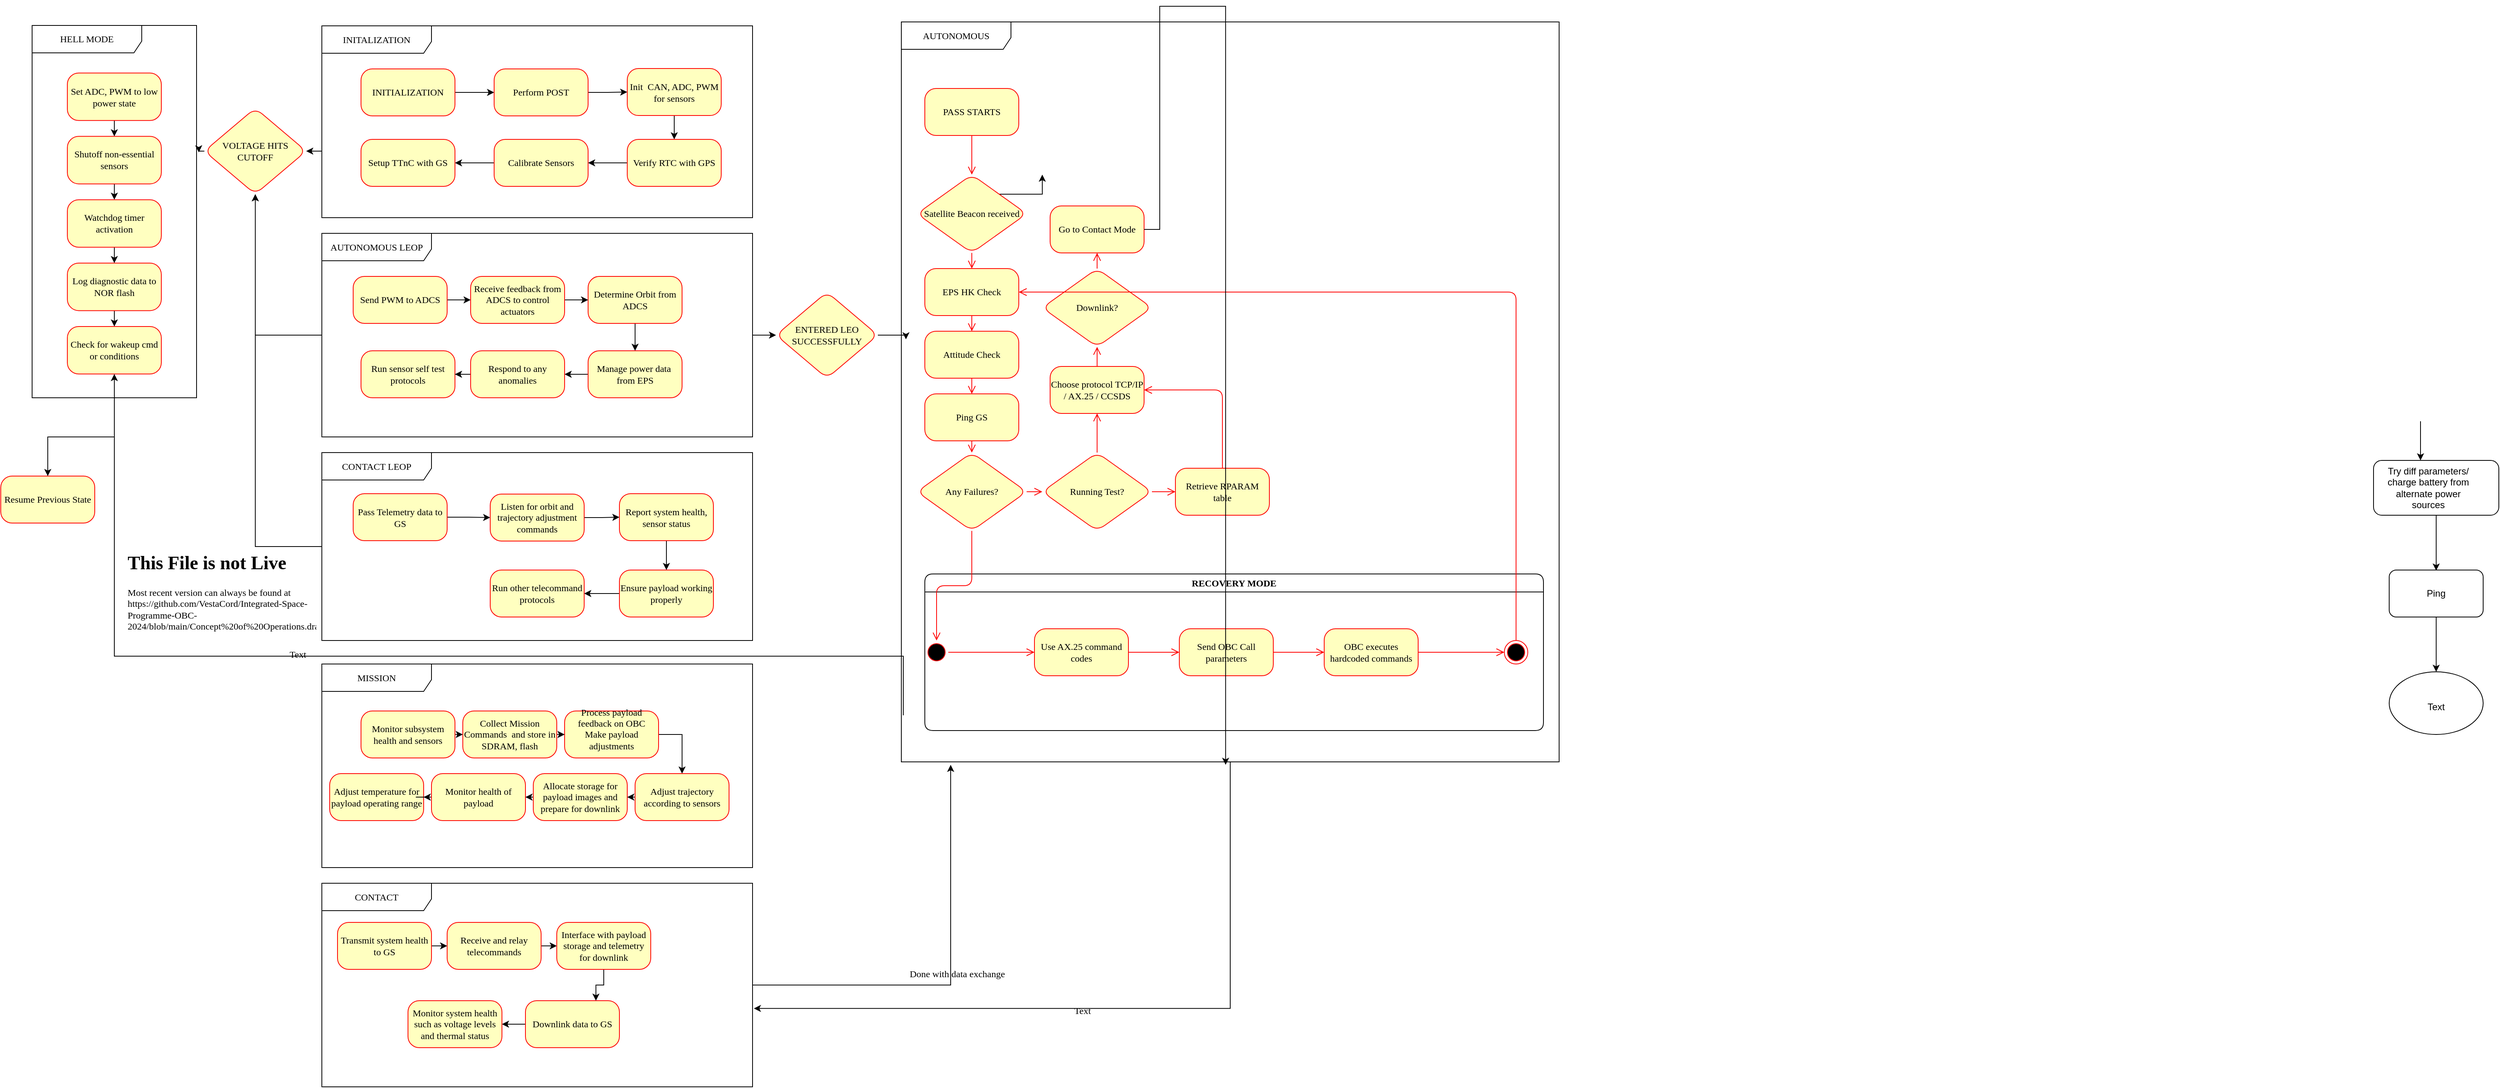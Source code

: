<mxfile version="25.0.3">
  <diagram name="Page-1" id="58cdce13-f638-feb5-8d6f-7d28b1aa9fa0">
    <mxGraphModel dx="4524" dy="1488" grid="1" gridSize="10" guides="1" tooltips="1" connect="1" arrows="1" fold="1" page="1" pageScale="1" pageWidth="1100" pageHeight="850" background="none" math="0" shadow="0">
      <root>
        <mxCell id="0" />
        <mxCell id="1" parent="0" />
        <mxCell id="fZ8Ad-nDp0P5AW8LzXRF-135" value="AUTONOMOUS LEOP" style="shape=umlFrame;whiteSpace=wrap;html=1;rounded=1;shadow=0;comic=0;labelBackgroundColor=none;strokeWidth=1;fontFamily=Verdana;fontSize=12;align=center;width=140;height=35;movable=1;resizable=1;rotatable=1;deletable=1;editable=1;locked=0;connectable=1;" vertex="1" parent="1">
          <mxGeometry x="-1060" y="310" width="550" height="260" as="geometry" />
        </mxCell>
        <mxCell id="h5QWH49wDcvbs4DOVRUF-24" value="" style="endArrow=classic;html=1;rounded=0;exitX=0.5;exitY=1;exitDx=0;exitDy=0;" parent="1" edge="1">
          <mxGeometry width="50" height="50" relative="1" as="geometry">
            <mxPoint x="1620" y="550" as="sourcePoint" />
            <mxPoint x="1620" y="600" as="targetPoint" />
          </mxGeometry>
        </mxCell>
        <mxCell id="h5QWH49wDcvbs4DOVRUF-25" value="" style="rounded=1;whiteSpace=wrap;html=1;" parent="1" vertex="1">
          <mxGeometry x="1560" y="600" width="160" height="70" as="geometry" />
        </mxCell>
        <mxCell id="h5QWH49wDcvbs4DOVRUF-26" value="Try diff parameters/ charge battery from alternate power sources" style="text;html=1;align=center;verticalAlign=middle;whiteSpace=wrap;rounded=0;" parent="1" vertex="1">
          <mxGeometry x="1570" y="620" width="120" height="30" as="geometry" />
        </mxCell>
        <mxCell id="h5QWH49wDcvbs4DOVRUF-27" value="" style="endArrow=classic;html=1;rounded=0;" parent="1" source="h5QWH49wDcvbs4DOVRUF-25" edge="1">
          <mxGeometry width="50" height="50" relative="1" as="geometry">
            <mxPoint x="1640" y="720" as="sourcePoint" />
            <mxPoint x="1640" y="740.711" as="targetPoint" />
          </mxGeometry>
        </mxCell>
        <mxCell id="h5QWH49wDcvbs4DOVRUF-28" value="" style="rounded=1;whiteSpace=wrap;html=1;" parent="1" vertex="1">
          <mxGeometry x="1580" y="740" width="120" height="60" as="geometry" />
        </mxCell>
        <mxCell id="h5QWH49wDcvbs4DOVRUF-29" value="Ping" style="text;html=1;align=center;verticalAlign=middle;whiteSpace=wrap;rounded=0;" parent="1" vertex="1">
          <mxGeometry x="1610" y="755" width="60" height="30" as="geometry" />
        </mxCell>
        <mxCell id="h5QWH49wDcvbs4DOVRUF-30" value="" style="endArrow=classic;html=1;rounded=0;exitX=0.5;exitY=1;exitDx=0;exitDy=0;" parent="1" source="h5QWH49wDcvbs4DOVRUF-28" edge="1">
          <mxGeometry width="50" height="50" relative="1" as="geometry">
            <mxPoint x="1620" y="870" as="sourcePoint" />
            <mxPoint x="1640" y="870" as="targetPoint" />
          </mxGeometry>
        </mxCell>
        <mxCell id="h5QWH49wDcvbs4DOVRUF-31" value="" style="ellipse;whiteSpace=wrap;html=1;" parent="1" vertex="1">
          <mxGeometry x="1580" y="870" width="120" height="80" as="geometry" />
        </mxCell>
        <mxCell id="h5QWH49wDcvbs4DOVRUF-32" value="Text" style="text;html=1;align=center;verticalAlign=middle;whiteSpace=wrap;rounded=0;" parent="1" vertex="1">
          <mxGeometry x="1610" y="900" width="60" height="30" as="geometry" />
        </mxCell>
        <mxCell id="WgPyda2361uFBX1S1SH9-40" value="&lt;h1 style=&quot;margin-top: 0px;&quot;&gt;This File is not Live&lt;br&gt;&lt;/h1&gt;&lt;p&gt;Most recent version can always be found at https://github.com/VestaCord/Integrated-Space-Programme-OBC-2024/blob/main/Concept%20of%20Operations.drawio&lt;/p&gt;&lt;p&gt;&lt;br&gt;&lt;/p&gt;" style="text;html=1;whiteSpace=wrap;overflow=hidden;rounded=0;fontFamily=Verdana;fontSize=12;fontColor=default;labelBackgroundColor=none;" parent="1" vertex="1">
          <mxGeometry x="-1310" y="710" width="242.56" height="120" as="geometry" />
        </mxCell>
        <mxCell id="fZ8Ad-nDp0P5AW8LzXRF-4" value="Run sensor self test protocols" style="whiteSpace=wrap;rounded=1;fillColor=#ffffc0;strokeColor=#ff0000;shadow=0;fontColor=#000000;fontStyle=0;comic=0;align=center;verticalAlign=middle;arcSize=24;fontFamily=Verdana;fontSize=12;labelBackgroundColor=none;" vertex="1" parent="1">
          <mxGeometry x="-1010" y="460" width="120" height="60" as="geometry" />
        </mxCell>
        <mxCell id="fZ8Ad-nDp0P5AW8LzXRF-221" style="edgeStyle=orthogonalEdgeStyle;rounded=0;orthogonalLoop=1;jettySize=auto;html=1;exitX=1;exitY=0.5;exitDx=0;exitDy=0;entryX=0;entryY=0.5;entryDx=0;entryDy=0;fontFamily=Verdana;fontSize=12;fontColor=#000000;labelBackgroundColor=none;" edge="1" parent="1" source="fZ8Ad-nDp0P5AW8LzXRF-5" target="fZ8Ad-nDp0P5AW8LzXRF-29">
          <mxGeometry relative="1" as="geometry" />
        </mxCell>
        <mxCell id="fZ8Ad-nDp0P5AW8LzXRF-5" value="Send PWM to ADCS" style="whiteSpace=wrap;rounded=1;fillColor=#ffffc0;strokeColor=#ff0000;shadow=0;fontColor=#000000;fontStyle=0;comic=0;align=center;verticalAlign=middle;arcSize=24;fontFamily=Verdana;fontSize=12;labelBackgroundColor=none;" vertex="1" parent="1">
          <mxGeometry x="-1020" y="365" width="120" height="60" as="geometry" />
        </mxCell>
        <mxCell id="fZ8Ad-nDp0P5AW8LzXRF-223" style="edgeStyle=orthogonalEdgeStyle;rounded=0;orthogonalLoop=1;jettySize=auto;html=1;exitX=0.5;exitY=1;exitDx=0;exitDy=0;entryX=0.5;entryY=0;entryDx=0;entryDy=0;fontFamily=Verdana;fontSize=12;fontColor=#000000;labelBackgroundColor=none;" edge="1" parent="1" source="fZ8Ad-nDp0P5AW8LzXRF-7" target="fZ8Ad-nDp0P5AW8LzXRF-8">
          <mxGeometry relative="1" as="geometry" />
        </mxCell>
        <mxCell id="fZ8Ad-nDp0P5AW8LzXRF-7" value="Determine Orbit from ADCS" style="whiteSpace=wrap;rounded=1;fillColor=#ffffc0;strokeColor=#ff0000;shadow=0;fontColor=#000000;fontStyle=0;comic=0;align=center;verticalAlign=middle;arcSize=24;fontFamily=Verdana;fontSize=12;labelBackgroundColor=none;" vertex="1" parent="1">
          <mxGeometry x="-720.0" y="365" width="120" height="60" as="geometry" />
        </mxCell>
        <mxCell id="fZ8Ad-nDp0P5AW8LzXRF-224" style="edgeStyle=orthogonalEdgeStyle;rounded=0;orthogonalLoop=1;jettySize=auto;html=1;exitX=0;exitY=0.5;exitDx=0;exitDy=0;entryX=1;entryY=0.5;entryDx=0;entryDy=0;fontFamily=Verdana;fontSize=12;fontColor=#000000;labelBackgroundColor=none;" edge="1" parent="1" source="fZ8Ad-nDp0P5AW8LzXRF-8" target="fZ8Ad-nDp0P5AW8LzXRF-31">
          <mxGeometry relative="1" as="geometry" />
        </mxCell>
        <mxCell id="fZ8Ad-nDp0P5AW8LzXRF-8" value="Manage power data  from EPS" style="whiteSpace=wrap;rounded=1;fillColor=#ffffc0;strokeColor=#ff0000;shadow=0;fontColor=#000000;fontStyle=0;comic=0;align=center;verticalAlign=middle;arcSize=24;fontFamily=Verdana;fontSize=12;labelBackgroundColor=none;" vertex="1" parent="1">
          <mxGeometry x="-720.0" y="460" width="120" height="60" as="geometry" />
        </mxCell>
        <mxCell id="fZ8Ad-nDp0P5AW8LzXRF-222" style="edgeStyle=orthogonalEdgeStyle;rounded=0;orthogonalLoop=1;jettySize=auto;html=1;exitX=1;exitY=0.5;exitDx=0;exitDy=0;entryX=0;entryY=0.5;entryDx=0;entryDy=0;fontFamily=Verdana;fontSize=12;fontColor=#000000;labelBackgroundColor=none;" edge="1" parent="1" source="fZ8Ad-nDp0P5AW8LzXRF-29" target="fZ8Ad-nDp0P5AW8LzXRF-7">
          <mxGeometry relative="1" as="geometry" />
        </mxCell>
        <mxCell id="fZ8Ad-nDp0P5AW8LzXRF-29" value="Receive feedback from ADCS to control actuators" style="whiteSpace=wrap;rounded=1;fillColor=#ffffc0;strokeColor=#ff0000;shadow=0;fontColor=#000000;fontStyle=0;comic=0;align=center;verticalAlign=middle;arcSize=24;fontFamily=Verdana;fontSize=12;labelBackgroundColor=none;" vertex="1" parent="1">
          <mxGeometry x="-870.0" y="365" width="120" height="60" as="geometry" />
        </mxCell>
        <mxCell id="fZ8Ad-nDp0P5AW8LzXRF-225" style="edgeStyle=orthogonalEdgeStyle;rounded=0;orthogonalLoop=1;jettySize=auto;html=1;exitX=0;exitY=0.5;exitDx=0;exitDy=0;fontFamily=Verdana;fontSize=12;fontColor=#000000;labelBackgroundColor=none;" edge="1" parent="1" source="fZ8Ad-nDp0P5AW8LzXRF-31" target="fZ8Ad-nDp0P5AW8LzXRF-4">
          <mxGeometry relative="1" as="geometry" />
        </mxCell>
        <mxCell id="fZ8Ad-nDp0P5AW8LzXRF-31" value="Respond to any anomalies" style="whiteSpace=wrap;rounded=1;fillColor=#ffffc0;strokeColor=#ff0000;shadow=0;fontColor=#000000;fontStyle=0;comic=0;align=center;verticalAlign=middle;arcSize=24;fontFamily=Verdana;fontSize=12;labelBackgroundColor=none;" vertex="1" parent="1">
          <mxGeometry x="-870" y="460" width="120" height="60" as="geometry" />
        </mxCell>
        <mxCell id="fZ8Ad-nDp0P5AW8LzXRF-111" value="" style="group" vertex="1" connectable="0" parent="1">
          <mxGeometry x="-1430" y="44.5" width="210" height="475.5" as="geometry" />
        </mxCell>
        <mxCell id="fZ8Ad-nDp0P5AW8LzXRF-101" value="HELL MODE" style="shape=umlFrame;whiteSpace=wrap;html=1;rounded=1;shadow=0;comic=0;labelBackgroundColor=none;strokeWidth=1;fontFamily=Verdana;fontSize=12;align=center;width=140;height=35;movable=1;resizable=1;rotatable=1;deletable=1;editable=1;locked=0;connectable=1;" vertex="1" parent="fZ8Ad-nDp0P5AW8LzXRF-111">
          <mxGeometry width="210" height="475.5" as="geometry" />
        </mxCell>
        <mxCell id="fZ8Ad-nDp0P5AW8LzXRF-107" style="edgeStyle=orthogonalEdgeStyle;rounded=0;orthogonalLoop=1;jettySize=auto;html=1;exitX=0.5;exitY=1;exitDx=0;exitDy=0;entryX=0.5;entryY=0;entryDx=0;entryDy=0;fontFamily=Verdana;fontSize=12;fontColor=#000000;labelBackgroundColor=none;" edge="1" parent="fZ8Ad-nDp0P5AW8LzXRF-111" source="fZ8Ad-nDp0P5AW8LzXRF-102" target="fZ8Ad-nDp0P5AW8LzXRF-103">
          <mxGeometry relative="1" as="geometry" />
        </mxCell>
        <mxCell id="fZ8Ad-nDp0P5AW8LzXRF-102" value="Set ADC, PWM to low power state" style="whiteSpace=wrap;rounded=1;fillColor=#ffffc0;strokeColor=#ff0000;shadow=0;fontColor=#000000;fontStyle=0;comic=0;align=center;verticalAlign=middle;arcSize=24;fontFamily=Verdana;fontSize=12;labelBackgroundColor=none;" vertex="1" parent="fZ8Ad-nDp0P5AW8LzXRF-111">
          <mxGeometry x="45.0" y="60.702" width="120" height="60.702" as="geometry" />
        </mxCell>
        <mxCell id="fZ8Ad-nDp0P5AW8LzXRF-108" style="edgeStyle=orthogonalEdgeStyle;rounded=0;orthogonalLoop=1;jettySize=auto;html=1;exitX=0.5;exitY=1;exitDx=0;exitDy=0;entryX=0.5;entryY=0;entryDx=0;entryDy=0;fontFamily=Verdana;fontSize=12;fontColor=#000000;labelBackgroundColor=none;" edge="1" parent="fZ8Ad-nDp0P5AW8LzXRF-111" source="fZ8Ad-nDp0P5AW8LzXRF-103" target="fZ8Ad-nDp0P5AW8LzXRF-104">
          <mxGeometry relative="1" as="geometry" />
        </mxCell>
        <mxCell id="fZ8Ad-nDp0P5AW8LzXRF-103" value="Shutoff non-essential sensors" style="whiteSpace=wrap;rounded=1;fillColor=#ffffc0;strokeColor=#ff0000;shadow=0;fontColor=#000000;fontStyle=0;comic=0;align=center;verticalAlign=middle;arcSize=24;fontFamily=Verdana;fontSize=12;labelBackgroundColor=none;" vertex="1" parent="fZ8Ad-nDp0P5AW8LzXRF-111">
          <mxGeometry x="45.0" y="141.638" width="120" height="60.702" as="geometry" />
        </mxCell>
        <mxCell id="fZ8Ad-nDp0P5AW8LzXRF-109" style="edgeStyle=orthogonalEdgeStyle;rounded=0;orthogonalLoop=1;jettySize=auto;html=1;exitX=0.5;exitY=1;exitDx=0;exitDy=0;entryX=0.5;entryY=0;entryDx=0;entryDy=0;fontFamily=Verdana;fontSize=12;fontColor=#000000;labelBackgroundColor=none;" edge="1" parent="fZ8Ad-nDp0P5AW8LzXRF-111" source="fZ8Ad-nDp0P5AW8LzXRF-104" target="fZ8Ad-nDp0P5AW8LzXRF-105">
          <mxGeometry relative="1" as="geometry" />
        </mxCell>
        <mxCell id="fZ8Ad-nDp0P5AW8LzXRF-104" value="Watchdog timer activation" style="whiteSpace=wrap;rounded=1;fillColor=#ffffc0;strokeColor=#ff0000;shadow=0;fontColor=#000000;fontStyle=0;comic=0;align=center;verticalAlign=middle;arcSize=24;fontFamily=Verdana;fontSize=12;labelBackgroundColor=none;" vertex="1" parent="fZ8Ad-nDp0P5AW8LzXRF-111">
          <mxGeometry x="45.0" y="222.574" width="120" height="60.702" as="geometry" />
        </mxCell>
        <mxCell id="fZ8Ad-nDp0P5AW8LzXRF-110" style="edgeStyle=orthogonalEdgeStyle;rounded=0;orthogonalLoop=1;jettySize=auto;html=1;exitX=0.5;exitY=1;exitDx=0;exitDy=0;entryX=0.5;entryY=0;entryDx=0;entryDy=0;fontFamily=Verdana;fontSize=12;fontColor=#000000;labelBackgroundColor=none;" edge="1" parent="fZ8Ad-nDp0P5AW8LzXRF-111" source="fZ8Ad-nDp0P5AW8LzXRF-105" target="fZ8Ad-nDp0P5AW8LzXRF-106">
          <mxGeometry relative="1" as="geometry" />
        </mxCell>
        <mxCell id="fZ8Ad-nDp0P5AW8LzXRF-105" value="Log diagnostic data to NOR flash" style="whiteSpace=wrap;rounded=1;fillColor=#ffffc0;strokeColor=#ff0000;shadow=0;fontColor=#000000;fontStyle=0;comic=0;align=center;verticalAlign=middle;arcSize=24;fontFamily=Verdana;fontSize=12;labelBackgroundColor=none;" vertex="1" parent="fZ8Ad-nDp0P5AW8LzXRF-111">
          <mxGeometry x="45" y="303.511" width="120" height="60.702" as="geometry" />
        </mxCell>
        <mxCell id="fZ8Ad-nDp0P5AW8LzXRF-106" value="Check for wakeup cmd or conditions" style="whiteSpace=wrap;rounded=1;fillColor=#ffffc0;strokeColor=#ff0000;shadow=0;fontColor=#000000;fontStyle=0;comic=0;align=center;verticalAlign=middle;arcSize=24;fontFamily=Verdana;fontSize=12;labelBackgroundColor=none;" vertex="1" parent="fZ8Ad-nDp0P5AW8LzXRF-111">
          <mxGeometry x="45" y="384.447" width="120" height="60.702" as="geometry" />
        </mxCell>
        <mxCell id="fZ8Ad-nDp0P5AW8LzXRF-141" style="edgeStyle=orthogonalEdgeStyle;rounded=0;orthogonalLoop=1;jettySize=auto;html=1;entryX=0.5;entryY=1;entryDx=0;entryDy=0;fontFamily=Verdana;fontSize=12;fontColor=#000000;labelBackgroundColor=none;" edge="1" parent="1" source="fZ8Ad-nDp0P5AW8LzXRF-135" target="fZ8Ad-nDp0P5AW8LzXRF-137">
          <mxGeometry relative="1" as="geometry" />
        </mxCell>
        <mxCell id="fZ8Ad-nDp0P5AW8LzXRF-158" style="edgeStyle=orthogonalEdgeStyle;rounded=0;orthogonalLoop=1;jettySize=auto;html=1;entryX=0;entryY=0.5;entryDx=0;entryDy=0;fontFamily=Verdana;fontSize=12;fontColor=#000000;labelBackgroundColor=none;" edge="1" parent="1" source="fZ8Ad-nDp0P5AW8LzXRF-135" target="fZ8Ad-nDp0P5AW8LzXRF-157">
          <mxGeometry relative="1" as="geometry" />
        </mxCell>
        <mxCell id="fZ8Ad-nDp0P5AW8LzXRF-136" value="" style="group" vertex="1" connectable="0" parent="1">
          <mxGeometry x="-1060" y="45" width="550" height="245" as="geometry" />
        </mxCell>
        <mxCell id="fZ8Ad-nDp0P5AW8LzXRF-88" style="edgeStyle=orthogonalEdgeStyle;rounded=0;orthogonalLoop=1;jettySize=auto;html=1;exitX=1;exitY=0.5;exitDx=0;exitDy=0;" edge="1" parent="fZ8Ad-nDp0P5AW8LzXRF-136" source="fZ8Ad-nDp0P5AW8LzXRF-87" target="fZ8Ad-nDp0P5AW8LzXRF-91">
          <mxGeometry relative="1" as="geometry">
            <mxPoint x="170" y="85" as="targetPoint" />
          </mxGeometry>
        </mxCell>
        <mxCell id="fZ8Ad-nDp0P5AW8LzXRF-87" value="INITIALIZATION" style="rounded=1;whiteSpace=wrap;html=1;arcSize=24;fillColor=#ffffc0;strokeColor=#ff0000;shadow=0;comic=0;labelBackgroundColor=none;fontFamily=Verdana;fontSize=12;fontColor=#000000;align=center;" vertex="1" parent="fZ8Ad-nDp0P5AW8LzXRF-136">
          <mxGeometry x="50" y="55" width="120" height="60" as="geometry" />
        </mxCell>
        <mxCell id="fZ8Ad-nDp0P5AW8LzXRF-92" style="edgeStyle=orthogonalEdgeStyle;rounded=0;orthogonalLoop=1;jettySize=auto;html=1;exitX=1;exitY=0.5;exitDx=0;exitDy=0;fontFamily=Verdana;fontSize=12;fontColor=#000000;labelBackgroundColor=none;" edge="1" parent="fZ8Ad-nDp0P5AW8LzXRF-136" source="fZ8Ad-nDp0P5AW8LzXRF-91" target="fZ8Ad-nDp0P5AW8LzXRF-93">
          <mxGeometry relative="1" as="geometry">
            <mxPoint x="450" y="84.538" as="targetPoint" />
          </mxGeometry>
        </mxCell>
        <mxCell id="fZ8Ad-nDp0P5AW8LzXRF-91" value="Perform POST" style="rounded=1;whiteSpace=wrap;html=1;shadow=0;comic=0;strokeColor=#ff0000;align=center;verticalAlign=middle;arcSize=24;fontFamily=Verdana;fontSize=12;fontColor=#000000;labelBackgroundColor=none;fillColor=#ffffc0;" vertex="1" parent="fZ8Ad-nDp0P5AW8LzXRF-136">
          <mxGeometry x="220" y="55" width="120" height="60" as="geometry" />
        </mxCell>
        <mxCell id="fZ8Ad-nDp0P5AW8LzXRF-94" style="edgeStyle=orthogonalEdgeStyle;rounded=0;orthogonalLoop=1;jettySize=auto;html=1;exitX=0.5;exitY=1;exitDx=0;exitDy=0;fontFamily=Verdana;fontSize=12;fontColor=#000000;labelBackgroundColor=none;" edge="1" parent="fZ8Ad-nDp0P5AW8LzXRF-136" source="fZ8Ad-nDp0P5AW8LzXRF-93" target="fZ8Ad-nDp0P5AW8LzXRF-95">
          <mxGeometry relative="1" as="geometry">
            <mxPoint x="450.615" y="145" as="targetPoint" />
          </mxGeometry>
        </mxCell>
        <mxCell id="fZ8Ad-nDp0P5AW8LzXRF-93" value="Init&amp;nbsp; CAN, ADC, PWM for sensors" style="rounded=1;whiteSpace=wrap;html=1;shadow=0;comic=0;strokeColor=#ff0000;align=center;verticalAlign=middle;arcSize=24;fontFamily=Verdana;fontSize=12;fontColor=#000000;labelBackgroundColor=none;fillColor=#ffffc0;" vertex="1" parent="fZ8Ad-nDp0P5AW8LzXRF-136">
          <mxGeometry x="390" y="54.538" width="120" height="60" as="geometry" />
        </mxCell>
        <mxCell id="fZ8Ad-nDp0P5AW8LzXRF-96" style="edgeStyle=orthogonalEdgeStyle;rounded=0;orthogonalLoop=1;jettySize=auto;html=1;exitX=0;exitY=0.5;exitDx=0;exitDy=0;fontFamily=Verdana;fontSize=12;fontColor=#000000;labelBackgroundColor=none;" edge="1" parent="fZ8Ad-nDp0P5AW8LzXRF-136" source="fZ8Ad-nDp0P5AW8LzXRF-95" target="fZ8Ad-nDp0P5AW8LzXRF-97">
          <mxGeometry relative="1" as="geometry">
            <mxPoint x="350" y="175.308" as="targetPoint" />
          </mxGeometry>
        </mxCell>
        <mxCell id="fZ8Ad-nDp0P5AW8LzXRF-95" value="Verify RTC with GPS" style="rounded=1;whiteSpace=wrap;html=1;shadow=0;comic=0;strokeColor=#ff0000;align=center;verticalAlign=middle;arcSize=24;fontFamily=Verdana;fontSize=12;fontColor=#000000;labelBackgroundColor=none;fillColor=#ffffc0;" vertex="1" parent="fZ8Ad-nDp0P5AW8LzXRF-136">
          <mxGeometry x="389.995" y="145" width="120" height="60" as="geometry" />
        </mxCell>
        <mxCell id="fZ8Ad-nDp0P5AW8LzXRF-98" style="edgeStyle=orthogonalEdgeStyle;rounded=0;orthogonalLoop=1;jettySize=auto;html=1;exitX=0;exitY=0.5;exitDx=0;exitDy=0;fontFamily=Verdana;fontSize=12;fontColor=#000000;labelBackgroundColor=none;" edge="1" parent="fZ8Ad-nDp0P5AW8LzXRF-136" source="fZ8Ad-nDp0P5AW8LzXRF-97" target="fZ8Ad-nDp0P5AW8LzXRF-99">
          <mxGeometry relative="1" as="geometry">
            <mxPoint x="150" y="175.308" as="targetPoint" />
          </mxGeometry>
        </mxCell>
        <mxCell id="fZ8Ad-nDp0P5AW8LzXRF-97" value="Calibrate Sensors" style="rounded=1;whiteSpace=wrap;html=1;shadow=0;comic=0;strokeColor=#ff0000;align=center;verticalAlign=middle;arcSize=24;fontFamily=Verdana;fontSize=12;fontColor=#000000;labelBackgroundColor=none;fillColor=#ffffc0;" vertex="1" parent="fZ8Ad-nDp0P5AW8LzXRF-136">
          <mxGeometry x="220" y="144.998" width="120" height="60" as="geometry" />
        </mxCell>
        <mxCell id="fZ8Ad-nDp0P5AW8LzXRF-99" value="Setup TTnC with GS" style="rounded=1;whiteSpace=wrap;html=1;shadow=0;comic=0;strokeColor=#ff0000;align=center;verticalAlign=middle;arcSize=24;fontFamily=Verdana;fontSize=12;fontColor=#000000;labelBackgroundColor=none;fillColor=#ffffc0;" vertex="1" parent="fZ8Ad-nDp0P5AW8LzXRF-136">
          <mxGeometry x="50" y="144.998" width="120" height="60" as="geometry" />
        </mxCell>
        <mxCell id="fZ8Ad-nDp0P5AW8LzXRF-134" value="INITALIZATION" style="shape=umlFrame;whiteSpace=wrap;html=1;rounded=1;shadow=0;comic=0;labelBackgroundColor=none;strokeWidth=1;fontFamily=Verdana;fontSize=12;align=center;width=140;height=35;movable=1;resizable=1;rotatable=1;deletable=1;editable=1;locked=0;connectable=1;" vertex="1" parent="fZ8Ad-nDp0P5AW8LzXRF-136">
          <mxGeometry width="550" height="245" as="geometry" />
        </mxCell>
        <mxCell id="fZ8Ad-nDp0P5AW8LzXRF-137" value="VOLTAGE HITS CUTOFF" style="rhombus;whiteSpace=wrap;html=1;rounded=1;shadow=0;comic=0;strokeColor=#ff0000;align=center;verticalAlign=middle;arcSize=24;fontFamily=Verdana;fontSize=12;fontColor=#000000;labelBackgroundColor=none;fillColor=#ffffc0;" vertex="1" parent="1">
          <mxGeometry x="-1210" y="150" width="130" height="110" as="geometry" />
        </mxCell>
        <mxCell id="fZ8Ad-nDp0P5AW8LzXRF-138" style="edgeStyle=orthogonalEdgeStyle;rounded=0;orthogonalLoop=1;jettySize=auto;html=1;exitX=0;exitY=0.5;exitDx=0;exitDy=0;entryX=1.014;entryY=0.341;entryDx=0;entryDy=0;entryPerimeter=0;fontFamily=Verdana;fontSize=12;fontColor=#000000;labelBackgroundColor=none;" edge="1" parent="1" source="fZ8Ad-nDp0P5AW8LzXRF-137" target="fZ8Ad-nDp0P5AW8LzXRF-101">
          <mxGeometry relative="1" as="geometry" />
        </mxCell>
        <mxCell id="fZ8Ad-nDp0P5AW8LzXRF-139" style="edgeStyle=orthogonalEdgeStyle;rounded=0;orthogonalLoop=1;jettySize=auto;html=1;exitX=1;exitY=0.5;exitDx=0;exitDy=0;entryX=0;entryY=0.659;entryDx=0;entryDy=0;entryPerimeter=0;fontFamily=Verdana;fontSize=12;fontColor=#000000;labelBackgroundColor=none;startArrow=classic;startFill=1;endArrow=none;endFill=0;" edge="1" parent="1" source="fZ8Ad-nDp0P5AW8LzXRF-137" target="fZ8Ad-nDp0P5AW8LzXRF-134">
          <mxGeometry relative="1" as="geometry" />
        </mxCell>
        <mxCell id="fZ8Ad-nDp0P5AW8LzXRF-143" style="edgeStyle=orthogonalEdgeStyle;rounded=0;orthogonalLoop=1;jettySize=auto;html=1;entryX=0.5;entryY=1;entryDx=0;entryDy=0;fontFamily=Verdana;fontSize=12;fontColor=#000000;labelBackgroundColor=none;" edge="1" parent="1" source="fZ8Ad-nDp0P5AW8LzXRF-144" target="fZ8Ad-nDp0P5AW8LzXRF-137">
          <mxGeometry relative="1" as="geometry">
            <mxPoint x="-1145" y="480" as="targetPoint" />
          </mxGeometry>
        </mxCell>
        <mxCell id="fZ8Ad-nDp0P5AW8LzXRF-154" value="" style="group" vertex="1" connectable="0" parent="1">
          <mxGeometry x="-1060" y="590" width="550" height="240" as="geometry" />
        </mxCell>
        <mxCell id="fZ8Ad-nDp0P5AW8LzXRF-144" value="CONTACT LEOP" style="shape=umlFrame;whiteSpace=wrap;html=1;rounded=1;shadow=0;comic=0;labelBackgroundColor=none;strokeWidth=1;fontFamily=Verdana;fontSize=12;align=center;width=140;height=35;movable=1;resizable=1;rotatable=1;deletable=1;editable=1;locked=0;connectable=1;" vertex="1" parent="fZ8Ad-nDp0P5AW8LzXRF-154">
          <mxGeometry width="550" height="240" as="geometry" />
        </mxCell>
        <mxCell id="fZ8Ad-nDp0P5AW8LzXRF-150" style="edgeStyle=orthogonalEdgeStyle;rounded=0;orthogonalLoop=1;jettySize=auto;html=1;exitX=1;exitY=0.5;exitDx=0;exitDy=0;entryX=0;entryY=0.5;entryDx=0;entryDy=0;fontFamily=Verdana;fontSize=12;fontColor=#000000;labelBackgroundColor=none;" edge="1" parent="fZ8Ad-nDp0P5AW8LzXRF-154" source="fZ8Ad-nDp0P5AW8LzXRF-145" target="fZ8Ad-nDp0P5AW8LzXRF-146">
          <mxGeometry relative="1" as="geometry" />
        </mxCell>
        <mxCell id="fZ8Ad-nDp0P5AW8LzXRF-145" value="Pass Telemetry data to GS" style="whiteSpace=wrap;rounded=1;fillColor=#ffffc0;strokeColor=#ff0000;shadow=0;fontColor=#000000;fontStyle=0;comic=0;align=center;verticalAlign=middle;arcSize=24;fontFamily=Verdana;fontSize=12;labelBackgroundColor=none;" vertex="1" parent="fZ8Ad-nDp0P5AW8LzXRF-154">
          <mxGeometry x="40.0" y="52.5" width="120" height="60" as="geometry" />
        </mxCell>
        <mxCell id="fZ8Ad-nDp0P5AW8LzXRF-151" style="edgeStyle=orthogonalEdgeStyle;rounded=0;orthogonalLoop=1;jettySize=auto;html=1;exitX=1;exitY=0.5;exitDx=0;exitDy=0;entryX=0;entryY=0.5;entryDx=0;entryDy=0;fontFamily=Verdana;fontSize=12;fontColor=#000000;labelBackgroundColor=none;" edge="1" parent="fZ8Ad-nDp0P5AW8LzXRF-154" source="fZ8Ad-nDp0P5AW8LzXRF-146" target="fZ8Ad-nDp0P5AW8LzXRF-147">
          <mxGeometry relative="1" as="geometry" />
        </mxCell>
        <mxCell id="fZ8Ad-nDp0P5AW8LzXRF-146" value="Listen for orbit and trajectory adjustment commands" style="whiteSpace=wrap;rounded=1;fillColor=#ffffc0;strokeColor=#ff0000;shadow=0;fontColor=#000000;fontStyle=0;comic=0;align=center;verticalAlign=middle;arcSize=24;fontFamily=Verdana;fontSize=12;labelBackgroundColor=none;" vertex="1" parent="fZ8Ad-nDp0P5AW8LzXRF-154">
          <mxGeometry x="215.0" y="53" width="120" height="60" as="geometry" />
        </mxCell>
        <mxCell id="fZ8Ad-nDp0P5AW8LzXRF-152" style="edgeStyle=orthogonalEdgeStyle;rounded=0;orthogonalLoop=1;jettySize=auto;html=1;exitX=0.5;exitY=1;exitDx=0;exitDy=0;entryX=0.5;entryY=0;entryDx=0;entryDy=0;fontFamily=Verdana;fontSize=12;fontColor=#000000;labelBackgroundColor=none;" edge="1" parent="fZ8Ad-nDp0P5AW8LzXRF-154" source="fZ8Ad-nDp0P5AW8LzXRF-147" target="fZ8Ad-nDp0P5AW8LzXRF-148">
          <mxGeometry relative="1" as="geometry" />
        </mxCell>
        <mxCell id="fZ8Ad-nDp0P5AW8LzXRF-147" value="Report system health, sensor status" style="whiteSpace=wrap;rounded=1;fillColor=#ffffc0;strokeColor=#ff0000;shadow=0;fontColor=#000000;fontStyle=0;comic=0;align=center;verticalAlign=middle;arcSize=24;fontFamily=Verdana;fontSize=12;labelBackgroundColor=none;" vertex="1" parent="fZ8Ad-nDp0P5AW8LzXRF-154">
          <mxGeometry x="380.0" y="52.5" width="120" height="60" as="geometry" />
        </mxCell>
        <mxCell id="fZ8Ad-nDp0P5AW8LzXRF-153" style="edgeStyle=orthogonalEdgeStyle;rounded=0;orthogonalLoop=1;jettySize=auto;html=1;exitX=0;exitY=0.5;exitDx=0;exitDy=0;entryX=1;entryY=0.5;entryDx=0;entryDy=0;fontFamily=Verdana;fontSize=12;fontColor=#000000;labelBackgroundColor=none;" edge="1" parent="fZ8Ad-nDp0P5AW8LzXRF-154" source="fZ8Ad-nDp0P5AW8LzXRF-148" target="fZ8Ad-nDp0P5AW8LzXRF-149">
          <mxGeometry relative="1" as="geometry" />
        </mxCell>
        <mxCell id="fZ8Ad-nDp0P5AW8LzXRF-148" value="Ensure payload working properly" style="whiteSpace=wrap;rounded=1;fillColor=#ffffc0;strokeColor=#ff0000;shadow=0;fontColor=#000000;fontStyle=0;comic=0;align=center;verticalAlign=middle;arcSize=24;fontFamily=Verdana;fontSize=12;labelBackgroundColor=none;" vertex="1" parent="fZ8Ad-nDp0P5AW8LzXRF-154">
          <mxGeometry x="380.0" y="150" width="120" height="60" as="geometry" />
        </mxCell>
        <mxCell id="fZ8Ad-nDp0P5AW8LzXRF-149" value="Run other telecommand protocols" style="whiteSpace=wrap;rounded=1;fillColor=#ffffc0;strokeColor=#ff0000;shadow=0;fontColor=#000000;fontStyle=0;comic=0;align=center;verticalAlign=middle;arcSize=24;fontFamily=Verdana;fontSize=12;labelBackgroundColor=none;" vertex="1" parent="fZ8Ad-nDp0P5AW8LzXRF-154">
          <mxGeometry x="215" y="150" width="120" height="60" as="geometry" />
        </mxCell>
        <mxCell id="fZ8Ad-nDp0P5AW8LzXRF-157" value="ENTERED LEO SUCCESSFULLY" style="rhombus;whiteSpace=wrap;html=1;rounded=1;shadow=0;comic=0;strokeColor=#ff0000;align=center;verticalAlign=middle;arcSize=24;fontFamily=Verdana;fontSize=12;fontColor=#000000;labelBackgroundColor=none;fillColor=#ffffc0;" vertex="1" parent="1">
          <mxGeometry x="-480" y="385" width="130" height="110" as="geometry" />
        </mxCell>
        <mxCell id="fZ8Ad-nDp0P5AW8LzXRF-159" value="" style="group" vertex="1" connectable="0" parent="1">
          <mxGeometry x="-320" y="40" width="840" height="945" as="geometry" />
        </mxCell>
        <mxCell id="2a3bc250acf0617d-8" value="AUTONOMOUS" style="shape=umlFrame;whiteSpace=wrap;html=1;rounded=1;shadow=0;comic=0;labelBackgroundColor=none;strokeWidth=1;fontFamily=Verdana;fontSize=12;align=center;width=140;height=35;movable=1;resizable=1;rotatable=1;deletable=1;editable=1;locked=0;connectable=1;" parent="fZ8Ad-nDp0P5AW8LzXRF-159" vertex="1">
          <mxGeometry width="840" height="945" as="geometry" />
        </mxCell>
        <mxCell id="2a3bc250acf0617d-7" value="RECOVERY MODE" style="swimlane;whiteSpace=wrap;html=1;rounded=1;shadow=0;comic=0;labelBackgroundColor=none;strokeWidth=1;fontFamily=Verdana;fontSize=12;align=center;" parent="fZ8Ad-nDp0P5AW8LzXRF-159" vertex="1">
          <mxGeometry x="30" y="705" width="790" height="200" as="geometry" />
        </mxCell>
        <mxCell id="3cde6dad864a17aa-10" style="edgeStyle=elbowEdgeStyle;html=1;labelBackgroundColor=none;endArrow=open;endSize=8;strokeColor=#ff0000;fontFamily=Verdana;fontSize=12;align=left;" parent="2a3bc250acf0617d-7" source="382b91b5511bd0f7-8" target="3cde6dad864a17aa-1" edge="1">
          <mxGeometry relative="1" as="geometry" />
        </mxCell>
        <mxCell id="382b91b5511bd0f7-8" value="Use AX.25 command codes" style="rounded=1;whiteSpace=wrap;html=1;arcSize=24;fillColor=#ffffc0;strokeColor=#ff0000;shadow=0;comic=0;labelBackgroundColor=none;fontFamily=Verdana;fontSize=12;fontColor=#000000;align=center;" parent="2a3bc250acf0617d-7" vertex="1">
          <mxGeometry x="140" y="70" width="120" height="60" as="geometry" />
        </mxCell>
        <mxCell id="24f968d109e7d6b4-3" value="" style="ellipse;html=1;shape=endState;fillColor=#000000;strokeColor=#ff0000;rounded=1;shadow=0;comic=0;labelBackgroundColor=none;fontFamily=Verdana;fontSize=12;fontColor=#000000;align=center;" parent="2a3bc250acf0617d-7" vertex="1">
          <mxGeometry x="740" y="85" width="30" height="30" as="geometry" />
        </mxCell>
        <mxCell id="3cde6dad864a17aa-9" style="edgeStyle=elbowEdgeStyle;html=1;labelBackgroundColor=none;endArrow=open;endSize=8;strokeColor=#ff0000;fontFamily=Verdana;fontSize=12;align=left;" parent="2a3bc250acf0617d-7" source="2a3bc250acf0617d-3" target="382b91b5511bd0f7-8" edge="1">
          <mxGeometry relative="1" as="geometry" />
        </mxCell>
        <mxCell id="2a3bc250acf0617d-3" value="" style="ellipse;html=1;shape=startState;fillColor=#000000;strokeColor=#ff0000;rounded=1;shadow=0;comic=0;labelBackgroundColor=none;fontFamily=Verdana;fontSize=12;fontColor=#000000;align=center;direction=south;" parent="2a3bc250acf0617d-7" vertex="1">
          <mxGeometry y="85" width="30" height="30" as="geometry" />
        </mxCell>
        <mxCell id="3cde6dad864a17aa-11" style="edgeStyle=elbowEdgeStyle;html=1;labelBackgroundColor=none;endArrow=open;endSize=8;strokeColor=#ff0000;fontFamily=Verdana;fontSize=12;align=left;" parent="2a3bc250acf0617d-7" source="3cde6dad864a17aa-1" target="3cde6dad864a17aa-2" edge="1">
          <mxGeometry relative="1" as="geometry" />
        </mxCell>
        <mxCell id="3cde6dad864a17aa-1" value="Send OBC Call parameters" style="rounded=1;whiteSpace=wrap;html=1;arcSize=24;fillColor=#ffffc0;strokeColor=#ff0000;shadow=0;comic=0;labelBackgroundColor=none;fontFamily=Verdana;fontSize=12;fontColor=#000000;align=center;" parent="2a3bc250acf0617d-7" vertex="1">
          <mxGeometry x="325" y="70" width="120" height="60" as="geometry" />
        </mxCell>
        <mxCell id="3cde6dad864a17aa-12" style="edgeStyle=elbowEdgeStyle;html=1;labelBackgroundColor=none;endArrow=open;endSize=8;strokeColor=#ff0000;fontFamily=Verdana;fontSize=12;align=left;" parent="2a3bc250acf0617d-7" source="3cde6dad864a17aa-2" target="24f968d109e7d6b4-3" edge="1">
          <mxGeometry relative="1" as="geometry" />
        </mxCell>
        <mxCell id="3cde6dad864a17aa-2" value="OBC executes hardcoded commands" style="rounded=1;whiteSpace=wrap;html=1;arcSize=24;fillColor=#ffffc0;strokeColor=#ff0000;shadow=0;comic=0;labelBackgroundColor=none;fontFamily=Verdana;fontSize=12;fontColor=#000000;align=center;" parent="2a3bc250acf0617d-7" vertex="1">
          <mxGeometry x="510" y="70" width="120" height="60" as="geometry" />
        </mxCell>
        <mxCell id="WgPyda2361uFBX1S1SH9-4" style="edgeStyle=orthogonalEdgeStyle;shape=connector;rounded=1;orthogonalLoop=1;jettySize=auto;html=1;exitX=0.5;exitY=1;exitDx=0;exitDy=0;strokeColor=#ff0000;align=left;verticalAlign=middle;fontFamily=Verdana;fontSize=12;fontColor=default;labelBackgroundColor=none;endArrow=open;endSize=8;entryX=0.5;entryY=0;entryDx=0;entryDy=0;" parent="fZ8Ad-nDp0P5AW8LzXRF-159" source="WgPyda2361uFBX1S1SH9-2" target="WgPyda2361uFBX1S1SH9-6" edge="1">
          <mxGeometry relative="1" as="geometry">
            <mxPoint x="90" y="187.5" as="targetPoint" />
          </mxGeometry>
        </mxCell>
        <mxCell id="WgPyda2361uFBX1S1SH9-2" value="PASS STARTS" style="rounded=1;whiteSpace=wrap;html=1;arcSize=24;fillColor=#ffffc0;strokeColor=#ff0000;shadow=0;comic=0;labelBackgroundColor=none;fontFamily=Verdana;fontSize=12;fontColor=#000000;align=center;" parent="fZ8Ad-nDp0P5AW8LzXRF-159" vertex="1">
          <mxGeometry x="30" y="85" width="120" height="60" as="geometry" />
        </mxCell>
        <mxCell id="WgPyda2361uFBX1S1SH9-5" value="" style="shape=image;imageAspect=0;aspect=fixed;verticalLabelPosition=bottom;verticalAlign=top;rounded=1;shadow=0;comic=0;strokeColor=#ff0000;align=center;arcSize=24;fontFamily=Verdana;fontSize=12;fontColor=default;labelBackgroundColor=none;fillColor=#ffffc0;image=https://i.pinimg.com/originals/16/78/bf/1678bfc0865b61693315d4c26120a6c4.jpg;" parent="fZ8Ad-nDp0P5AW8LzXRF-159" vertex="1">
          <mxGeometry x="180" y="48" width="205.12" height="147" as="geometry" />
        </mxCell>
        <mxCell id="WgPyda2361uFBX1S1SH9-11" style="edgeStyle=orthogonalEdgeStyle;shape=connector;rounded=1;orthogonalLoop=1;jettySize=auto;html=1;exitX=0.5;exitY=1;exitDx=0;exitDy=0;entryX=0.5;entryY=0;entryDx=0;entryDy=0;strokeColor=#ff0000;align=left;verticalAlign=middle;fontFamily=Verdana;fontSize=12;fontColor=default;labelBackgroundColor=none;endArrow=open;endSize=8;" parent="fZ8Ad-nDp0P5AW8LzXRF-159" source="WgPyda2361uFBX1S1SH9-6" target="WgPyda2361uFBX1S1SH9-10" edge="1">
          <mxGeometry relative="1" as="geometry" />
        </mxCell>
        <mxCell id="fZ8Ad-nDp0P5AW8LzXRF-156" style="edgeStyle=orthogonalEdgeStyle;rounded=0;orthogonalLoop=1;jettySize=auto;html=1;exitX=1;exitY=0;exitDx=0;exitDy=0;entryX=0;entryY=1;entryDx=0;entryDy=0;fontFamily=Verdana;fontSize=12;fontColor=#000000;labelBackgroundColor=none;" edge="1" parent="fZ8Ad-nDp0P5AW8LzXRF-159" source="WgPyda2361uFBX1S1SH9-6" target="WgPyda2361uFBX1S1SH9-5">
          <mxGeometry relative="1" as="geometry" />
        </mxCell>
        <mxCell id="WgPyda2361uFBX1S1SH9-6" value="Satellite Beacon received" style="rhombus;whiteSpace=wrap;html=1;rounded=1;shadow=0;comic=0;strokeColor=#ff0000;align=center;verticalAlign=middle;arcSize=24;fontFamily=Verdana;fontSize=12;fontColor=default;labelBackgroundColor=none;fillColor=#ffffc0;" parent="fZ8Ad-nDp0P5AW8LzXRF-159" vertex="1">
          <mxGeometry x="20" y="195" width="140" height="100" as="geometry" />
        </mxCell>
        <mxCell id="WgPyda2361uFBX1S1SH9-13" style="edgeStyle=orthogonalEdgeStyle;shape=connector;rounded=1;orthogonalLoop=1;jettySize=auto;html=1;exitX=0.5;exitY=1;exitDx=0;exitDy=0;entryX=0.5;entryY=0;entryDx=0;entryDy=0;strokeColor=#ff0000;align=left;verticalAlign=middle;fontFamily=Verdana;fontSize=12;fontColor=default;labelBackgroundColor=none;endArrow=open;endSize=8;" parent="fZ8Ad-nDp0P5AW8LzXRF-159" source="WgPyda2361uFBX1S1SH9-10" target="WgPyda2361uFBX1S1SH9-12" edge="1">
          <mxGeometry relative="1" as="geometry" />
        </mxCell>
        <mxCell id="WgPyda2361uFBX1S1SH9-10" value="EPS HK Check" style="rounded=1;whiteSpace=wrap;html=1;arcSize=24;fillColor=#ffffc0;strokeColor=#ff0000;shadow=0;comic=0;labelBackgroundColor=none;fontFamily=Verdana;fontSize=12;fontColor=#000000;align=center;" parent="fZ8Ad-nDp0P5AW8LzXRF-159" vertex="1">
          <mxGeometry x="30" y="315" width="120" height="60" as="geometry" />
        </mxCell>
        <mxCell id="WgPyda2361uFBX1S1SH9-15" style="edgeStyle=orthogonalEdgeStyle;shape=connector;rounded=1;orthogonalLoop=1;jettySize=auto;html=1;exitX=0.5;exitY=1;exitDx=0;exitDy=0;strokeColor=#ff0000;align=left;verticalAlign=middle;fontFamily=Verdana;fontSize=12;fontColor=default;labelBackgroundColor=none;endArrow=open;endSize=8;entryX=0.5;entryY=0;entryDx=0;entryDy=0;" parent="fZ8Ad-nDp0P5AW8LzXRF-159" source="WgPyda2361uFBX1S1SH9-12" target="WgPyda2361uFBX1S1SH9-16" edge="1">
          <mxGeometry relative="1" as="geometry">
            <mxPoint x="90" y="485" as="targetPoint" />
          </mxGeometry>
        </mxCell>
        <mxCell id="WgPyda2361uFBX1S1SH9-12" value="Attitude Check" style="rounded=1;whiteSpace=wrap;html=1;arcSize=24;fillColor=#ffffc0;strokeColor=#ff0000;shadow=0;comic=0;labelBackgroundColor=none;fontFamily=Verdana;fontSize=12;fontColor=#000000;align=center;" parent="fZ8Ad-nDp0P5AW8LzXRF-159" vertex="1">
          <mxGeometry x="30" y="395" width="120" height="60" as="geometry" />
        </mxCell>
        <mxCell id="WgPyda2361uFBX1S1SH9-22" style="edgeStyle=orthogonalEdgeStyle;shape=connector;rounded=1;orthogonalLoop=1;jettySize=auto;html=1;exitX=0.5;exitY=1;exitDx=0;exitDy=0;entryX=0.5;entryY=0;entryDx=0;entryDy=0;strokeColor=#ff0000;align=left;verticalAlign=middle;fontFamily=Verdana;fontSize=12;fontColor=default;labelBackgroundColor=none;endArrow=open;endSize=8;" parent="fZ8Ad-nDp0P5AW8LzXRF-159" source="WgPyda2361uFBX1S1SH9-16" target="WgPyda2361uFBX1S1SH9-24" edge="1">
          <mxGeometry relative="1" as="geometry">
            <mxPoint x="90" y="555" as="targetPoint" />
            <Array as="points" />
          </mxGeometry>
        </mxCell>
        <mxCell id="WgPyda2361uFBX1S1SH9-16" value="Ping GS" style="rounded=1;whiteSpace=wrap;html=1;arcSize=24;fillColor=#ffffc0;strokeColor=#ff0000;shadow=0;comic=0;labelBackgroundColor=none;fontFamily=Verdana;fontSize=12;fontColor=#000000;align=center;" parent="fZ8Ad-nDp0P5AW8LzXRF-159" vertex="1">
          <mxGeometry x="30" y="475" width="120" height="60" as="geometry" />
        </mxCell>
        <mxCell id="WgPyda2361uFBX1S1SH9-27" style="edgeStyle=orthogonalEdgeStyle;shape=connector;rounded=1;orthogonalLoop=1;jettySize=auto;html=1;exitX=1;exitY=0.5;exitDx=0;exitDy=0;entryX=0;entryY=0.5;entryDx=0;entryDy=0;strokeColor=#ff0000;align=left;verticalAlign=middle;fontFamily=Verdana;fontSize=12;fontColor=default;labelBackgroundColor=none;endArrow=open;endSize=8;" parent="fZ8Ad-nDp0P5AW8LzXRF-159" source="WgPyda2361uFBX1S1SH9-24" target="WgPyda2361uFBX1S1SH9-28" edge="1">
          <mxGeometry relative="1" as="geometry">
            <mxPoint x="190" y="600" as="targetPoint" />
          </mxGeometry>
        </mxCell>
        <mxCell id="WgPyda2361uFBX1S1SH9-38" style="edgeStyle=orthogonalEdgeStyle;shape=connector;rounded=1;orthogonalLoop=1;jettySize=auto;html=1;exitX=0.5;exitY=1;exitDx=0;exitDy=0;entryX=0;entryY=0.5;entryDx=0;entryDy=0;strokeColor=#ff0000;align=left;verticalAlign=middle;fontFamily=Verdana;fontSize=12;fontColor=default;labelBackgroundColor=none;endArrow=open;endSize=8;" parent="fZ8Ad-nDp0P5AW8LzXRF-159" source="WgPyda2361uFBX1S1SH9-24" target="2a3bc250acf0617d-3" edge="1">
          <mxGeometry relative="1" as="geometry" />
        </mxCell>
        <mxCell id="WgPyda2361uFBX1S1SH9-24" value="Any Failures?" style="rhombus;whiteSpace=wrap;html=1;rounded=1;shadow=0;comic=0;strokeColor=#ff0000;align=center;verticalAlign=middle;arcSize=24;fontFamily=Verdana;fontSize=12;fontColor=default;labelBackgroundColor=none;fillColor=#ffffc0;" parent="fZ8Ad-nDp0P5AW8LzXRF-159" vertex="1">
          <mxGeometry x="20" y="550" width="140" height="100" as="geometry" />
        </mxCell>
        <mxCell id="WgPyda2361uFBX1S1SH9-30" style="edgeStyle=orthogonalEdgeStyle;shape=connector;rounded=1;orthogonalLoop=1;jettySize=auto;html=1;exitX=1;exitY=0.5;exitDx=0;exitDy=0;entryX=0;entryY=0.5;entryDx=0;entryDy=0;strokeColor=#ff0000;align=left;verticalAlign=middle;fontFamily=Verdana;fontSize=12;fontColor=default;labelBackgroundColor=none;endArrow=open;endSize=8;" parent="fZ8Ad-nDp0P5AW8LzXRF-159" source="WgPyda2361uFBX1S1SH9-28" target="WgPyda2361uFBX1S1SH9-29" edge="1">
          <mxGeometry relative="1" as="geometry" />
        </mxCell>
        <mxCell id="WgPyda2361uFBX1S1SH9-32" style="edgeStyle=orthogonalEdgeStyle;shape=connector;rounded=1;orthogonalLoop=1;jettySize=auto;html=1;exitX=0.5;exitY=0;exitDx=0;exitDy=0;entryX=0.5;entryY=1;entryDx=0;entryDy=0;strokeColor=#ff0000;align=left;verticalAlign=middle;fontFamily=Verdana;fontSize=12;fontColor=default;labelBackgroundColor=none;endArrow=open;endSize=8;" parent="fZ8Ad-nDp0P5AW8LzXRF-159" source="WgPyda2361uFBX1S1SH9-28" target="WgPyda2361uFBX1S1SH9-31" edge="1">
          <mxGeometry relative="1" as="geometry" />
        </mxCell>
        <mxCell id="WgPyda2361uFBX1S1SH9-28" value="Running Test?" style="rhombus;whiteSpace=wrap;html=1;rounded=1;shadow=0;comic=0;strokeColor=#ff0000;align=center;verticalAlign=middle;arcSize=24;fontFamily=Verdana;fontSize=12;fontColor=default;labelBackgroundColor=none;fillColor=#ffffc0;" parent="fZ8Ad-nDp0P5AW8LzXRF-159" vertex="1">
          <mxGeometry x="180" y="550" width="140" height="100" as="geometry" />
        </mxCell>
        <mxCell id="WgPyda2361uFBX1S1SH9-33" style="edgeStyle=orthogonalEdgeStyle;shape=connector;rounded=1;orthogonalLoop=1;jettySize=auto;html=1;exitX=0.5;exitY=0;exitDx=0;exitDy=0;entryX=1;entryY=0.5;entryDx=0;entryDy=0;strokeColor=#ff0000;align=left;verticalAlign=middle;fontFamily=Verdana;fontSize=12;fontColor=default;labelBackgroundColor=none;endArrow=open;endSize=8;" parent="fZ8Ad-nDp0P5AW8LzXRF-159" source="WgPyda2361uFBX1S1SH9-29" target="WgPyda2361uFBX1S1SH9-31" edge="1">
          <mxGeometry relative="1" as="geometry" />
        </mxCell>
        <mxCell id="WgPyda2361uFBX1S1SH9-29" value="Retrieve RPARAM table" style="rounded=1;whiteSpace=wrap;html=1;arcSize=24;fillColor=#ffffc0;strokeColor=#ff0000;shadow=0;comic=0;labelBackgroundColor=none;fontFamily=Verdana;fontSize=12;fontColor=#000000;align=center;" parent="fZ8Ad-nDp0P5AW8LzXRF-159" vertex="1">
          <mxGeometry x="350" y="570" width="120" height="60" as="geometry" />
        </mxCell>
        <mxCell id="WgPyda2361uFBX1S1SH9-35" style="edgeStyle=orthogonalEdgeStyle;shape=connector;rounded=1;orthogonalLoop=1;jettySize=auto;html=1;exitX=0.5;exitY=0;exitDx=0;exitDy=0;entryX=0.5;entryY=1;entryDx=0;entryDy=0;strokeColor=#ff0000;align=left;verticalAlign=middle;fontFamily=Verdana;fontSize=12;fontColor=default;labelBackgroundColor=none;endArrow=open;endSize=8;" parent="fZ8Ad-nDp0P5AW8LzXRF-159" source="WgPyda2361uFBX1S1SH9-31" target="WgPyda2361uFBX1S1SH9-34" edge="1">
          <mxGeometry relative="1" as="geometry" />
        </mxCell>
        <mxCell id="WgPyda2361uFBX1S1SH9-31" value="Choose protocol TCP/IP / AX.25 / CCSDS" style="rounded=1;whiteSpace=wrap;html=1;arcSize=24;fillColor=#ffffc0;strokeColor=#ff0000;shadow=0;comic=0;labelBackgroundColor=none;fontFamily=Verdana;fontSize=12;fontColor=#000000;align=center;" parent="fZ8Ad-nDp0P5AW8LzXRF-159" vertex="1">
          <mxGeometry x="190" y="440" width="120" height="60" as="geometry" />
        </mxCell>
        <mxCell id="WgPyda2361uFBX1S1SH9-37" style="edgeStyle=orthogonalEdgeStyle;shape=connector;rounded=1;orthogonalLoop=1;jettySize=auto;html=1;exitX=0.5;exitY=0;exitDx=0;exitDy=0;entryX=0.5;entryY=1;entryDx=0;entryDy=0;strokeColor=#ff0000;align=left;verticalAlign=middle;fontFamily=Verdana;fontSize=12;fontColor=default;labelBackgroundColor=none;endArrow=open;endSize=8;" parent="fZ8Ad-nDp0P5AW8LzXRF-159" source="WgPyda2361uFBX1S1SH9-34" target="WgPyda2361uFBX1S1SH9-36" edge="1">
          <mxGeometry relative="1" as="geometry" />
        </mxCell>
        <mxCell id="WgPyda2361uFBX1S1SH9-34" value="Downlink?" style="rhombus;whiteSpace=wrap;html=1;rounded=1;shadow=0;comic=0;strokeColor=#ff0000;align=center;verticalAlign=middle;arcSize=24;fontFamily=Verdana;fontSize=12;fontColor=default;labelBackgroundColor=none;fillColor=#ffffc0;" parent="fZ8Ad-nDp0P5AW8LzXRF-159" vertex="1">
          <mxGeometry x="180" y="315" width="140" height="100" as="geometry" />
        </mxCell>
        <mxCell id="WgPyda2361uFBX1S1SH9-36" value="Go to Contact Mode" style="rounded=1;whiteSpace=wrap;html=1;arcSize=24;fillColor=#ffffc0;strokeColor=#ff0000;shadow=0;comic=0;labelBackgroundColor=none;fontFamily=Verdana;fontSize=12;fontColor=#000000;align=center;" parent="fZ8Ad-nDp0P5AW8LzXRF-159" vertex="1">
          <mxGeometry x="190" y="235" width="120" height="60" as="geometry" />
        </mxCell>
        <mxCell id="WgPyda2361uFBX1S1SH9-39" style="edgeStyle=orthogonalEdgeStyle;shape=connector;rounded=1;orthogonalLoop=1;jettySize=auto;html=1;exitX=0.5;exitY=0;exitDx=0;exitDy=0;strokeColor=#ff0000;align=left;verticalAlign=middle;fontFamily=Verdana;fontSize=12;fontColor=default;labelBackgroundColor=none;endArrow=open;endSize=8;entryX=1;entryY=0.5;entryDx=0;entryDy=0;" parent="fZ8Ad-nDp0P5AW8LzXRF-159" source="24f968d109e7d6b4-3" target="WgPyda2361uFBX1S1SH9-10" edge="1">
          <mxGeometry relative="1" as="geometry">
            <mxPoint x="123.333" y="345" as="targetPoint" />
          </mxGeometry>
        </mxCell>
        <mxCell id="fZ8Ad-nDp0P5AW8LzXRF-218" style="edgeStyle=orthogonalEdgeStyle;rounded=0;orthogonalLoop=1;jettySize=auto;html=1;exitX=1;exitY=0.5;exitDx=0;exitDy=0;entryX=0.493;entryY=1.004;entryDx=0;entryDy=0;entryPerimeter=0;fontFamily=Verdana;fontSize=12;fontColor=#000000;labelBackgroundColor=none;" edge="1" parent="fZ8Ad-nDp0P5AW8LzXRF-159" source="WgPyda2361uFBX1S1SH9-36" target="2a3bc250acf0617d-8">
          <mxGeometry relative="1" as="geometry" />
        </mxCell>
        <mxCell id="fZ8Ad-nDp0P5AW8LzXRF-160" style="edgeStyle=orthogonalEdgeStyle;rounded=0;orthogonalLoop=1;jettySize=auto;html=1;exitX=1;exitY=0.5;exitDx=0;exitDy=0;entryX=0.007;entryY=0.429;entryDx=0;entryDy=0;entryPerimeter=0;fontFamily=Verdana;fontSize=12;fontColor=#000000;labelBackgroundColor=none;" edge="1" parent="1" source="fZ8Ad-nDp0P5AW8LzXRF-157" target="2a3bc250acf0617d-8">
          <mxGeometry relative="1" as="geometry" />
        </mxCell>
        <mxCell id="fZ8Ad-nDp0P5AW8LzXRF-161" style="edgeStyle=orthogonalEdgeStyle;rounded=0;orthogonalLoop=1;jettySize=auto;html=1;entryX=0.003;entryY=0.937;entryDx=0;entryDy=0;entryPerimeter=0;fontFamily=Verdana;fontSize=12;fontColor=#000000;labelBackgroundColor=none;startArrow=classic;startFill=1;endArrow=none;endFill=0;" edge="1" parent="1" source="fZ8Ad-nDp0P5AW8LzXRF-106" target="2a3bc250acf0617d-8">
          <mxGeometry relative="1" as="geometry">
            <Array as="points">
              <mxPoint x="-1325" y="850" />
              <mxPoint x="-317" y="850" />
            </Array>
          </mxGeometry>
        </mxCell>
        <mxCell id="fZ8Ad-nDp0P5AW8LzXRF-192" value="Text" style="edgeLabel;html=1;align=center;verticalAlign=middle;resizable=0;points=[];rounded=1;shadow=0;comic=0;strokeColor=#ff0000;arcSize=24;fontFamily=Verdana;fontSize=12;fontColor=#000000;labelBackgroundColor=none;fillColor=#ffffc0;" vertex="1" connectable="0" parent="fZ8Ad-nDp0P5AW8LzXRF-161">
          <mxGeometry x="-0.177" y="2" relative="1" as="geometry">
            <mxPoint as="offset" />
          </mxGeometry>
        </mxCell>
        <mxCell id="fZ8Ad-nDp0P5AW8LzXRF-191" value="CONTACT" style="shape=umlFrame;whiteSpace=wrap;html=1;rounded=1;shadow=0;comic=0;labelBackgroundColor=none;strokeWidth=1;fontFamily=Verdana;fontSize=12;align=center;width=140;height=35;movable=1;resizable=1;rotatable=1;deletable=1;editable=1;locked=0;connectable=1;" vertex="1" parent="1">
          <mxGeometry x="-1060" y="1140" width="550" height="260" as="geometry" />
        </mxCell>
        <mxCell id="fZ8Ad-nDp0P5AW8LzXRF-193" value="" style="group" vertex="1" connectable="0" parent="1">
          <mxGeometry x="-1060" y="860" width="550" height="260" as="geometry" />
        </mxCell>
        <mxCell id="fZ8Ad-nDp0P5AW8LzXRF-173" value="MISSION" style="shape=umlFrame;whiteSpace=wrap;html=1;rounded=1;shadow=0;comic=0;labelBackgroundColor=none;strokeWidth=1;fontFamily=Verdana;fontSize=12;align=center;width=140;height=35;movable=1;resizable=1;rotatable=1;deletable=1;editable=1;locked=0;connectable=1;" vertex="1" parent="fZ8Ad-nDp0P5AW8LzXRF-193">
          <mxGeometry width="550" height="260" as="geometry" />
        </mxCell>
        <mxCell id="fZ8Ad-nDp0P5AW8LzXRF-183" style="edgeStyle=orthogonalEdgeStyle;rounded=0;orthogonalLoop=1;jettySize=auto;html=1;exitX=1;exitY=0.5;exitDx=0;exitDy=0;entryX=0;entryY=0.5;entryDx=0;entryDy=0;fontFamily=Verdana;fontSize=12;fontColor=#000000;labelBackgroundColor=none;" edge="1" parent="fZ8Ad-nDp0P5AW8LzXRF-193" source="fZ8Ad-nDp0P5AW8LzXRF-174" target="fZ8Ad-nDp0P5AW8LzXRF-175">
          <mxGeometry relative="1" as="geometry" />
        </mxCell>
        <mxCell id="fZ8Ad-nDp0P5AW8LzXRF-174" value="Monitor subsystem health and sensors" style="whiteSpace=wrap;rounded=1;fillColor=#ffffc0;strokeColor=#ff0000;shadow=0;fontColor=#000000;fontStyle=0;comic=0;align=center;verticalAlign=middle;arcSize=24;fontFamily=Verdana;fontSize=12;labelBackgroundColor=none;" vertex="1" parent="fZ8Ad-nDp0P5AW8LzXRF-193">
          <mxGeometry x="50.0" y="60" width="120" height="60" as="geometry" />
        </mxCell>
        <mxCell id="fZ8Ad-nDp0P5AW8LzXRF-184" style="edgeStyle=orthogonalEdgeStyle;rounded=0;orthogonalLoop=1;jettySize=auto;html=1;exitX=1;exitY=0.5;exitDx=0;exitDy=0;fontFamily=Verdana;fontSize=12;fontColor=#000000;labelBackgroundColor=none;" edge="1" parent="fZ8Ad-nDp0P5AW8LzXRF-193" source="fZ8Ad-nDp0P5AW8LzXRF-175" target="fZ8Ad-nDp0P5AW8LzXRF-176">
          <mxGeometry relative="1" as="geometry" />
        </mxCell>
        <mxCell id="fZ8Ad-nDp0P5AW8LzXRF-175" value="Collect Mission Commands  and store in SDRAM, flash" style="whiteSpace=wrap;rounded=1;fillColor=#ffffc0;strokeColor=#ff0000;shadow=0;fontColor=#000000;fontStyle=0;comic=0;align=center;verticalAlign=middle;arcSize=24;fontFamily=Verdana;fontSize=12;labelBackgroundColor=none;" vertex="1" parent="fZ8Ad-nDp0P5AW8LzXRF-193">
          <mxGeometry x="180.0" y="60" width="120" height="60" as="geometry" />
        </mxCell>
        <mxCell id="fZ8Ad-nDp0P5AW8LzXRF-185" style="edgeStyle=orthogonalEdgeStyle;rounded=0;orthogonalLoop=1;jettySize=auto;html=1;exitX=1;exitY=0.5;exitDx=0;exitDy=0;fontFamily=Verdana;fontSize=12;fontColor=#000000;labelBackgroundColor=none;" edge="1" parent="fZ8Ad-nDp0P5AW8LzXRF-193" source="fZ8Ad-nDp0P5AW8LzXRF-176" target="fZ8Ad-nDp0P5AW8LzXRF-177">
          <mxGeometry relative="1" as="geometry" />
        </mxCell>
        <mxCell id="fZ8Ad-nDp0P5AW8LzXRF-176" value=" Process payload feedback on OBC&#xa;Make payload adjustments&#xa;" style="whiteSpace=wrap;rounded=1;fillColor=#ffffc0;strokeColor=#ff0000;shadow=0;fontColor=#000000;fontStyle=0;comic=0;align=center;verticalAlign=middle;arcSize=24;fontFamily=Verdana;fontSize=12;labelBackgroundColor=none;" vertex="1" parent="fZ8Ad-nDp0P5AW8LzXRF-193">
          <mxGeometry x="310.0" y="60" width="120" height="60" as="geometry" />
        </mxCell>
        <mxCell id="fZ8Ad-nDp0P5AW8LzXRF-186" style="edgeStyle=orthogonalEdgeStyle;rounded=0;orthogonalLoop=1;jettySize=auto;html=1;exitX=0;exitY=0.5;exitDx=0;exitDy=0;fontFamily=Verdana;fontSize=12;fontColor=#000000;labelBackgroundColor=none;" edge="1" parent="fZ8Ad-nDp0P5AW8LzXRF-193" source="fZ8Ad-nDp0P5AW8LzXRF-177" target="fZ8Ad-nDp0P5AW8LzXRF-178">
          <mxGeometry relative="1" as="geometry" />
        </mxCell>
        <mxCell id="fZ8Ad-nDp0P5AW8LzXRF-177" value="Adjust trajectory according to sensors" style="whiteSpace=wrap;rounded=1;fillColor=#ffffc0;strokeColor=#ff0000;shadow=0;fontColor=#000000;fontStyle=0;comic=0;align=center;verticalAlign=middle;arcSize=24;fontFamily=Verdana;fontSize=12;labelBackgroundColor=none;" vertex="1" parent="fZ8Ad-nDp0P5AW8LzXRF-193">
          <mxGeometry x="400.0" y="140" width="120" height="60" as="geometry" />
        </mxCell>
        <mxCell id="fZ8Ad-nDp0P5AW8LzXRF-187" style="edgeStyle=orthogonalEdgeStyle;rounded=0;orthogonalLoop=1;jettySize=auto;html=1;exitX=0;exitY=0.5;exitDx=0;exitDy=0;fontFamily=Verdana;fontSize=12;fontColor=#000000;labelBackgroundColor=none;" edge="1" parent="fZ8Ad-nDp0P5AW8LzXRF-193" source="fZ8Ad-nDp0P5AW8LzXRF-178" target="fZ8Ad-nDp0P5AW8LzXRF-180">
          <mxGeometry relative="1" as="geometry" />
        </mxCell>
        <mxCell id="fZ8Ad-nDp0P5AW8LzXRF-178" value="Allocate storage for payload images and prepare for downlink" style="whiteSpace=wrap;rounded=1;fillColor=#ffffc0;strokeColor=#ff0000;shadow=0;fontColor=#000000;fontStyle=0;comic=0;align=center;verticalAlign=middle;arcSize=24;fontFamily=Verdana;fontSize=12;labelBackgroundColor=none;" vertex="1" parent="fZ8Ad-nDp0P5AW8LzXRF-193">
          <mxGeometry x="270.0" y="140" width="120" height="60" as="geometry" />
        </mxCell>
        <mxCell id="fZ8Ad-nDp0P5AW8LzXRF-179" value="Adjust temperature for payload operating range" style="whiteSpace=wrap;rounded=1;fillColor=#ffffc0;strokeColor=#ff0000;shadow=0;fontColor=#000000;fontStyle=0;comic=0;align=center;verticalAlign=middle;arcSize=24;fontFamily=Verdana;fontSize=12;labelBackgroundColor=none;" vertex="1" parent="fZ8Ad-nDp0P5AW8LzXRF-193">
          <mxGeometry x="10" y="140" width="120" height="60" as="geometry" />
        </mxCell>
        <mxCell id="fZ8Ad-nDp0P5AW8LzXRF-190" style="edgeStyle=orthogonalEdgeStyle;rounded=0;orthogonalLoop=1;jettySize=auto;html=1;exitX=0;exitY=0.5;exitDx=0;exitDy=0;fontFamily=Verdana;fontSize=12;fontColor=#000000;labelBackgroundColor=none;" edge="1" parent="fZ8Ad-nDp0P5AW8LzXRF-193" source="fZ8Ad-nDp0P5AW8LzXRF-180" target="fZ8Ad-nDp0P5AW8LzXRF-179">
          <mxGeometry relative="1" as="geometry" />
        </mxCell>
        <mxCell id="fZ8Ad-nDp0P5AW8LzXRF-180" value="Monitor health of payload" style="whiteSpace=wrap;rounded=1;fillColor=#ffffc0;strokeColor=#ff0000;shadow=0;fontColor=#000000;fontStyle=0;comic=0;align=center;verticalAlign=middle;arcSize=24;fontFamily=Verdana;fontSize=12;labelBackgroundColor=none;" vertex="1" parent="fZ8Ad-nDp0P5AW8LzXRF-193">
          <mxGeometry x="140" y="140" width="120" height="60" as="geometry" />
        </mxCell>
        <mxCell id="fZ8Ad-nDp0P5AW8LzXRF-212" style="edgeStyle=orthogonalEdgeStyle;rounded=0;orthogonalLoop=1;jettySize=auto;html=1;exitX=0;exitY=0.5;exitDx=0;exitDy=0;fontFamily=Verdana;fontSize=12;fontColor=#000000;labelBackgroundColor=none;" edge="1" parent="1" source="fZ8Ad-nDp0P5AW8LzXRF-200" target="fZ8Ad-nDp0P5AW8LzXRF-205">
          <mxGeometry relative="1" as="geometry" />
        </mxCell>
        <mxCell id="fZ8Ad-nDp0P5AW8LzXRF-200" value="Downlink data to GS" style="whiteSpace=wrap;rounded=1;fillColor=#ffffc0;strokeColor=#ff0000;shadow=0;fontColor=#000000;fontStyle=0;comic=0;align=center;verticalAlign=middle;arcSize=24;fontFamily=Verdana;fontSize=12;labelBackgroundColor=none;" vertex="1" parent="1">
          <mxGeometry x="-800.0" y="1290" width="120" height="60" as="geometry" />
        </mxCell>
        <mxCell id="fZ8Ad-nDp0P5AW8LzXRF-209" style="edgeStyle=orthogonalEdgeStyle;rounded=0;orthogonalLoop=1;jettySize=auto;html=1;exitX=1;exitY=0.5;exitDx=0;exitDy=0;fontFamily=Verdana;fontSize=12;fontColor=#000000;labelBackgroundColor=none;" edge="1" parent="1" source="fZ8Ad-nDp0P5AW8LzXRF-201" target="fZ8Ad-nDp0P5AW8LzXRF-202">
          <mxGeometry relative="1" as="geometry" />
        </mxCell>
        <mxCell id="fZ8Ad-nDp0P5AW8LzXRF-201" value="Transmit system health to GS" style="whiteSpace=wrap;rounded=1;fillColor=#ffffc0;strokeColor=#ff0000;shadow=0;fontColor=#000000;fontStyle=0;comic=0;align=center;verticalAlign=middle;arcSize=24;fontFamily=Verdana;fontSize=12;labelBackgroundColor=none;" vertex="1" parent="1">
          <mxGeometry x="-1040.0" y="1190" width="120" height="60" as="geometry" />
        </mxCell>
        <mxCell id="fZ8Ad-nDp0P5AW8LzXRF-210" style="edgeStyle=orthogonalEdgeStyle;rounded=0;orthogonalLoop=1;jettySize=auto;html=1;exitX=1;exitY=0.5;exitDx=0;exitDy=0;entryX=0;entryY=0.5;entryDx=0;entryDy=0;fontFamily=Verdana;fontSize=12;fontColor=#000000;labelBackgroundColor=none;" edge="1" parent="1" source="fZ8Ad-nDp0P5AW8LzXRF-202" target="fZ8Ad-nDp0P5AW8LzXRF-203">
          <mxGeometry relative="1" as="geometry" />
        </mxCell>
        <mxCell id="fZ8Ad-nDp0P5AW8LzXRF-202" value="Receive and relay telecommands" style="whiteSpace=wrap;rounded=1;fillColor=#ffffc0;strokeColor=#ff0000;shadow=0;fontColor=#000000;fontStyle=0;comic=0;align=center;verticalAlign=middle;arcSize=24;fontFamily=Verdana;fontSize=12;labelBackgroundColor=none;" vertex="1" parent="1">
          <mxGeometry x="-900.0" y="1190" width="120" height="60" as="geometry" />
        </mxCell>
        <mxCell id="fZ8Ad-nDp0P5AW8LzXRF-211" style="edgeStyle=orthogonalEdgeStyle;rounded=0;orthogonalLoop=1;jettySize=auto;html=1;exitX=0.5;exitY=1;exitDx=0;exitDy=0;entryX=0.75;entryY=0;entryDx=0;entryDy=0;fontFamily=Verdana;fontSize=12;fontColor=#000000;labelBackgroundColor=none;" edge="1" parent="1" source="fZ8Ad-nDp0P5AW8LzXRF-203" target="fZ8Ad-nDp0P5AW8LzXRF-200">
          <mxGeometry relative="1" as="geometry" />
        </mxCell>
        <mxCell id="fZ8Ad-nDp0P5AW8LzXRF-203" value="Interface with payload storage and telemetry for downlink" style="whiteSpace=wrap;rounded=1;fillColor=#ffffc0;strokeColor=#ff0000;shadow=0;fontColor=#000000;fontStyle=0;comic=0;align=center;verticalAlign=middle;arcSize=24;fontFamily=Verdana;fontSize=12;labelBackgroundColor=none;" vertex="1" parent="1">
          <mxGeometry x="-760.0" y="1190" width="120" height="60" as="geometry" />
        </mxCell>
        <mxCell id="fZ8Ad-nDp0P5AW8LzXRF-205" value="Monitor system health such as voltage levels and thermal status" style="whiteSpace=wrap;rounded=1;fillColor=#ffffc0;strokeColor=#ff0000;shadow=0;fontColor=#000000;fontStyle=0;comic=0;align=center;verticalAlign=middle;arcSize=24;fontFamily=Verdana;fontSize=12;labelBackgroundColor=none;" vertex="1" parent="1">
          <mxGeometry x="-950" y="1290" width="120" height="60" as="geometry" />
        </mxCell>
        <mxCell id="fZ8Ad-nDp0P5AW8LzXRF-216" style="edgeStyle=orthogonalEdgeStyle;rounded=0;orthogonalLoop=1;jettySize=auto;html=1;entryX=1.003;entryY=0.615;entryDx=0;entryDy=0;entryPerimeter=0;fontFamily=Verdana;fontSize=12;fontColor=#000000;labelBackgroundColor=none;" edge="1" parent="1" source="2a3bc250acf0617d-8" target="fZ8Ad-nDp0P5AW8LzXRF-191">
          <mxGeometry relative="1" as="geometry">
            <Array as="points">
              <mxPoint x="100" y="1300" />
            </Array>
          </mxGeometry>
        </mxCell>
        <mxCell id="fZ8Ad-nDp0P5AW8LzXRF-217" value="Text" style="edgeLabel;html=1;align=center;verticalAlign=middle;resizable=0;points=[];rounded=1;shadow=0;comic=0;strokeColor=#ff0000;arcSize=24;fontFamily=Verdana;fontSize=12;fontColor=#000000;labelBackgroundColor=none;fillColor=#ffffc0;" vertex="1" connectable="0" parent="fZ8Ad-nDp0P5AW8LzXRF-216">
          <mxGeometry x="0.091" y="3" relative="1" as="geometry">
            <mxPoint x="-1" as="offset" />
          </mxGeometry>
        </mxCell>
        <mxCell id="fZ8Ad-nDp0P5AW8LzXRF-219" style="edgeStyle=orthogonalEdgeStyle;rounded=0;orthogonalLoop=1;jettySize=auto;html=1;entryX=0.075;entryY=1.004;entryDx=0;entryDy=0;entryPerimeter=0;fontFamily=Verdana;fontSize=12;fontColor=#000000;labelBackgroundColor=none;" edge="1" parent="1" source="fZ8Ad-nDp0P5AW8LzXRF-191" target="2a3bc250acf0617d-8">
          <mxGeometry relative="1" as="geometry" />
        </mxCell>
        <mxCell id="fZ8Ad-nDp0P5AW8LzXRF-220" value="Done with data exchange" style="edgeLabel;html=1;align=center;verticalAlign=middle;resizable=0;points=[];rounded=1;shadow=0;comic=0;strokeColor=#ff0000;arcSize=24;fontFamily=Verdana;fontSize=12;fontColor=#000000;labelBackgroundColor=none;fillColor=#ffffc0;" vertex="1" connectable="0" parent="fZ8Ad-nDp0P5AW8LzXRF-219">
          <mxGeometry x="-0.004" y="-8" relative="1" as="geometry">
            <mxPoint y="-1" as="offset" />
          </mxGeometry>
        </mxCell>
        <mxCell id="fZ8Ad-nDp0P5AW8LzXRF-229" value="Resume Previous State" style="rounded=1;whiteSpace=wrap;html=1;shadow=0;comic=0;strokeColor=#ff0000;align=center;verticalAlign=middle;arcSize=24;fontFamily=Verdana;fontSize=12;fontColor=#000000;labelBackgroundColor=none;fillColor=#ffffc0;" vertex="1" parent="1">
          <mxGeometry x="-1470" y="620" width="120" height="60" as="geometry" />
        </mxCell>
        <mxCell id="fZ8Ad-nDp0P5AW8LzXRF-228" style="edgeStyle=orthogonalEdgeStyle;rounded=0;orthogonalLoop=1;jettySize=auto;html=1;fontFamily=Verdana;fontSize=12;fontColor=#000000;labelBackgroundColor=none;" edge="1" parent="1" source="fZ8Ad-nDp0P5AW8LzXRF-101" target="fZ8Ad-nDp0P5AW8LzXRF-229">
          <mxGeometry relative="1" as="geometry">
            <mxPoint x="-1410" y="650" as="targetPoint" />
          </mxGeometry>
        </mxCell>
      </root>
    </mxGraphModel>
  </diagram>
</mxfile>

